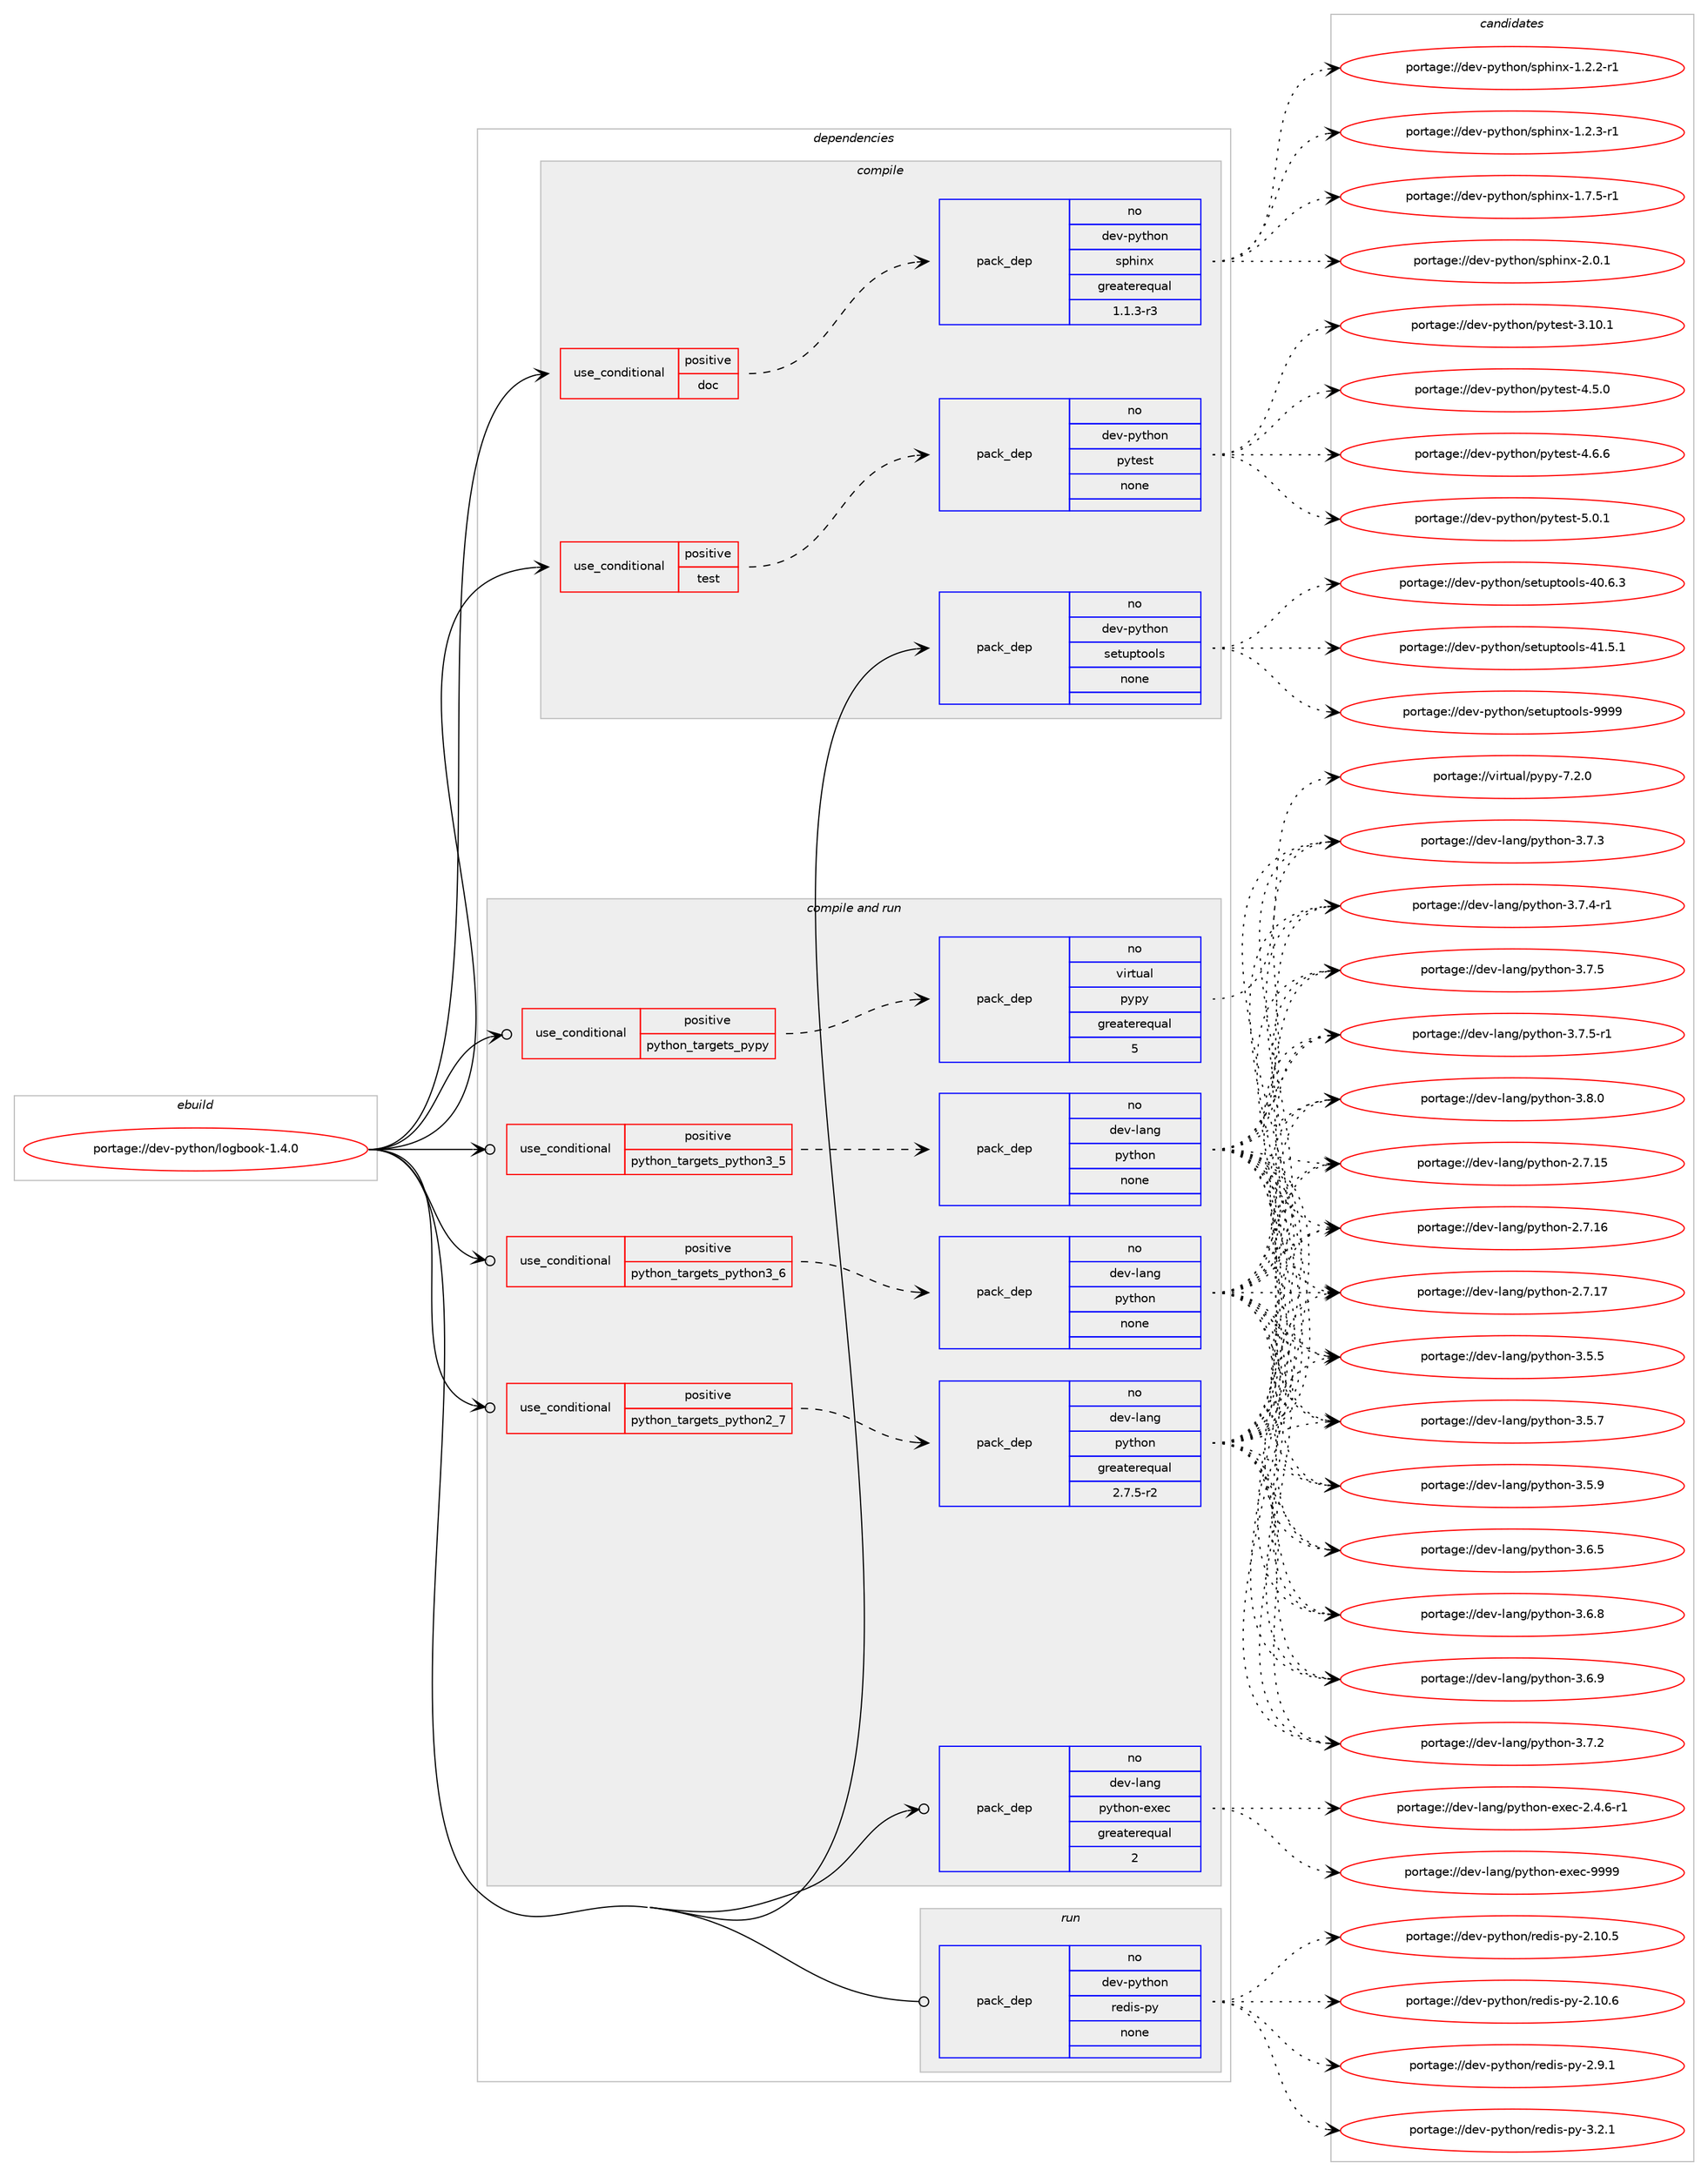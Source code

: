 digraph prolog {

# *************
# Graph options
# *************

newrank=true;
concentrate=true;
compound=true;
graph [rankdir=LR,fontname=Helvetica,fontsize=10,ranksep=1.5];#, ranksep=2.5, nodesep=0.2];
edge  [arrowhead=vee];
node  [fontname=Helvetica,fontsize=10];

# **********
# The ebuild
# **********

subgraph cluster_leftcol {
color=gray;
rank=same;
label=<<i>ebuild</i>>;
id [label="portage://dev-python/logbook-1.4.0", color=red, width=4, href="../dev-python/logbook-1.4.0.svg"];
}

# ****************
# The dependencies
# ****************

subgraph cluster_midcol {
color=gray;
label=<<i>dependencies</i>>;
subgraph cluster_compile {
fillcolor="#eeeeee";
style=filled;
label=<<i>compile</i>>;
subgraph cond31389 {
dependency148303 [label=<<TABLE BORDER="0" CELLBORDER="1" CELLSPACING="0" CELLPADDING="4"><TR><TD ROWSPAN="3" CELLPADDING="10">use_conditional</TD></TR><TR><TD>positive</TD></TR><TR><TD>doc</TD></TR></TABLE>>, shape=none, color=red];
subgraph pack113589 {
dependency148304 [label=<<TABLE BORDER="0" CELLBORDER="1" CELLSPACING="0" CELLPADDING="4" WIDTH="220"><TR><TD ROWSPAN="6" CELLPADDING="30">pack_dep</TD></TR><TR><TD WIDTH="110">no</TD></TR><TR><TD>dev-python</TD></TR><TR><TD>sphinx</TD></TR><TR><TD>greaterequal</TD></TR><TR><TD>1.1.3-r3</TD></TR></TABLE>>, shape=none, color=blue];
}
dependency148303:e -> dependency148304:w [weight=20,style="dashed",arrowhead="vee"];
}
id:e -> dependency148303:w [weight=20,style="solid",arrowhead="vee"];
subgraph cond31390 {
dependency148305 [label=<<TABLE BORDER="0" CELLBORDER="1" CELLSPACING="0" CELLPADDING="4"><TR><TD ROWSPAN="3" CELLPADDING="10">use_conditional</TD></TR><TR><TD>positive</TD></TR><TR><TD>test</TD></TR></TABLE>>, shape=none, color=red];
subgraph pack113590 {
dependency148306 [label=<<TABLE BORDER="0" CELLBORDER="1" CELLSPACING="0" CELLPADDING="4" WIDTH="220"><TR><TD ROWSPAN="6" CELLPADDING="30">pack_dep</TD></TR><TR><TD WIDTH="110">no</TD></TR><TR><TD>dev-python</TD></TR><TR><TD>pytest</TD></TR><TR><TD>none</TD></TR><TR><TD></TD></TR></TABLE>>, shape=none, color=blue];
}
dependency148305:e -> dependency148306:w [weight=20,style="dashed",arrowhead="vee"];
}
id:e -> dependency148305:w [weight=20,style="solid",arrowhead="vee"];
subgraph pack113591 {
dependency148307 [label=<<TABLE BORDER="0" CELLBORDER="1" CELLSPACING="0" CELLPADDING="4" WIDTH="220"><TR><TD ROWSPAN="6" CELLPADDING="30">pack_dep</TD></TR><TR><TD WIDTH="110">no</TD></TR><TR><TD>dev-python</TD></TR><TR><TD>setuptools</TD></TR><TR><TD>none</TD></TR><TR><TD></TD></TR></TABLE>>, shape=none, color=blue];
}
id:e -> dependency148307:w [weight=20,style="solid",arrowhead="vee"];
}
subgraph cluster_compileandrun {
fillcolor="#eeeeee";
style=filled;
label=<<i>compile and run</i>>;
subgraph cond31391 {
dependency148308 [label=<<TABLE BORDER="0" CELLBORDER="1" CELLSPACING="0" CELLPADDING="4"><TR><TD ROWSPAN="3" CELLPADDING="10">use_conditional</TD></TR><TR><TD>positive</TD></TR><TR><TD>python_targets_pypy</TD></TR></TABLE>>, shape=none, color=red];
subgraph pack113592 {
dependency148309 [label=<<TABLE BORDER="0" CELLBORDER="1" CELLSPACING="0" CELLPADDING="4" WIDTH="220"><TR><TD ROWSPAN="6" CELLPADDING="30">pack_dep</TD></TR><TR><TD WIDTH="110">no</TD></TR><TR><TD>virtual</TD></TR><TR><TD>pypy</TD></TR><TR><TD>greaterequal</TD></TR><TR><TD>5</TD></TR></TABLE>>, shape=none, color=blue];
}
dependency148308:e -> dependency148309:w [weight=20,style="dashed",arrowhead="vee"];
}
id:e -> dependency148308:w [weight=20,style="solid",arrowhead="odotvee"];
subgraph cond31392 {
dependency148310 [label=<<TABLE BORDER="0" CELLBORDER="1" CELLSPACING="0" CELLPADDING="4"><TR><TD ROWSPAN="3" CELLPADDING="10">use_conditional</TD></TR><TR><TD>positive</TD></TR><TR><TD>python_targets_python2_7</TD></TR></TABLE>>, shape=none, color=red];
subgraph pack113593 {
dependency148311 [label=<<TABLE BORDER="0" CELLBORDER="1" CELLSPACING="0" CELLPADDING="4" WIDTH="220"><TR><TD ROWSPAN="6" CELLPADDING="30">pack_dep</TD></TR><TR><TD WIDTH="110">no</TD></TR><TR><TD>dev-lang</TD></TR><TR><TD>python</TD></TR><TR><TD>greaterequal</TD></TR><TR><TD>2.7.5-r2</TD></TR></TABLE>>, shape=none, color=blue];
}
dependency148310:e -> dependency148311:w [weight=20,style="dashed",arrowhead="vee"];
}
id:e -> dependency148310:w [weight=20,style="solid",arrowhead="odotvee"];
subgraph cond31393 {
dependency148312 [label=<<TABLE BORDER="0" CELLBORDER="1" CELLSPACING="0" CELLPADDING="4"><TR><TD ROWSPAN="3" CELLPADDING="10">use_conditional</TD></TR><TR><TD>positive</TD></TR><TR><TD>python_targets_python3_5</TD></TR></TABLE>>, shape=none, color=red];
subgraph pack113594 {
dependency148313 [label=<<TABLE BORDER="0" CELLBORDER="1" CELLSPACING="0" CELLPADDING="4" WIDTH="220"><TR><TD ROWSPAN="6" CELLPADDING="30">pack_dep</TD></TR><TR><TD WIDTH="110">no</TD></TR><TR><TD>dev-lang</TD></TR><TR><TD>python</TD></TR><TR><TD>none</TD></TR><TR><TD></TD></TR></TABLE>>, shape=none, color=blue];
}
dependency148312:e -> dependency148313:w [weight=20,style="dashed",arrowhead="vee"];
}
id:e -> dependency148312:w [weight=20,style="solid",arrowhead="odotvee"];
subgraph cond31394 {
dependency148314 [label=<<TABLE BORDER="0" CELLBORDER="1" CELLSPACING="0" CELLPADDING="4"><TR><TD ROWSPAN="3" CELLPADDING="10">use_conditional</TD></TR><TR><TD>positive</TD></TR><TR><TD>python_targets_python3_6</TD></TR></TABLE>>, shape=none, color=red];
subgraph pack113595 {
dependency148315 [label=<<TABLE BORDER="0" CELLBORDER="1" CELLSPACING="0" CELLPADDING="4" WIDTH="220"><TR><TD ROWSPAN="6" CELLPADDING="30">pack_dep</TD></TR><TR><TD WIDTH="110">no</TD></TR><TR><TD>dev-lang</TD></TR><TR><TD>python</TD></TR><TR><TD>none</TD></TR><TR><TD></TD></TR></TABLE>>, shape=none, color=blue];
}
dependency148314:e -> dependency148315:w [weight=20,style="dashed",arrowhead="vee"];
}
id:e -> dependency148314:w [weight=20,style="solid",arrowhead="odotvee"];
subgraph pack113596 {
dependency148316 [label=<<TABLE BORDER="0" CELLBORDER="1" CELLSPACING="0" CELLPADDING="4" WIDTH="220"><TR><TD ROWSPAN="6" CELLPADDING="30">pack_dep</TD></TR><TR><TD WIDTH="110">no</TD></TR><TR><TD>dev-lang</TD></TR><TR><TD>python-exec</TD></TR><TR><TD>greaterequal</TD></TR><TR><TD>2</TD></TR></TABLE>>, shape=none, color=blue];
}
id:e -> dependency148316:w [weight=20,style="solid",arrowhead="odotvee"];
}
subgraph cluster_run {
fillcolor="#eeeeee";
style=filled;
label=<<i>run</i>>;
subgraph pack113597 {
dependency148317 [label=<<TABLE BORDER="0" CELLBORDER="1" CELLSPACING="0" CELLPADDING="4" WIDTH="220"><TR><TD ROWSPAN="6" CELLPADDING="30">pack_dep</TD></TR><TR><TD WIDTH="110">no</TD></TR><TR><TD>dev-python</TD></TR><TR><TD>redis-py</TD></TR><TR><TD>none</TD></TR><TR><TD></TD></TR></TABLE>>, shape=none, color=blue];
}
id:e -> dependency148317:w [weight=20,style="solid",arrowhead="odot"];
}
}

# **************
# The candidates
# **************

subgraph cluster_choices {
rank=same;
color=gray;
label=<<i>candidates</i>>;

subgraph choice113589 {
color=black;
nodesep=1;
choiceportage10010111845112121116104111110471151121041051101204549465046504511449 [label="portage://dev-python/sphinx-1.2.2-r1", color=red, width=4,href="../dev-python/sphinx-1.2.2-r1.svg"];
choiceportage10010111845112121116104111110471151121041051101204549465046514511449 [label="portage://dev-python/sphinx-1.2.3-r1", color=red, width=4,href="../dev-python/sphinx-1.2.3-r1.svg"];
choiceportage10010111845112121116104111110471151121041051101204549465546534511449 [label="portage://dev-python/sphinx-1.7.5-r1", color=red, width=4,href="../dev-python/sphinx-1.7.5-r1.svg"];
choiceportage1001011184511212111610411111047115112104105110120455046484649 [label="portage://dev-python/sphinx-2.0.1", color=red, width=4,href="../dev-python/sphinx-2.0.1.svg"];
dependency148304:e -> choiceportage10010111845112121116104111110471151121041051101204549465046504511449:w [style=dotted,weight="100"];
dependency148304:e -> choiceportage10010111845112121116104111110471151121041051101204549465046514511449:w [style=dotted,weight="100"];
dependency148304:e -> choiceportage10010111845112121116104111110471151121041051101204549465546534511449:w [style=dotted,weight="100"];
dependency148304:e -> choiceportage1001011184511212111610411111047115112104105110120455046484649:w [style=dotted,weight="100"];
}
subgraph choice113590 {
color=black;
nodesep=1;
choiceportage100101118451121211161041111104711212111610111511645514649484649 [label="portage://dev-python/pytest-3.10.1", color=red, width=4,href="../dev-python/pytest-3.10.1.svg"];
choiceportage1001011184511212111610411111047112121116101115116455246534648 [label="portage://dev-python/pytest-4.5.0", color=red, width=4,href="../dev-python/pytest-4.5.0.svg"];
choiceportage1001011184511212111610411111047112121116101115116455246544654 [label="portage://dev-python/pytest-4.6.6", color=red, width=4,href="../dev-python/pytest-4.6.6.svg"];
choiceportage1001011184511212111610411111047112121116101115116455346484649 [label="portage://dev-python/pytest-5.0.1", color=red, width=4,href="../dev-python/pytest-5.0.1.svg"];
dependency148306:e -> choiceportage100101118451121211161041111104711212111610111511645514649484649:w [style=dotted,weight="100"];
dependency148306:e -> choiceportage1001011184511212111610411111047112121116101115116455246534648:w [style=dotted,weight="100"];
dependency148306:e -> choiceportage1001011184511212111610411111047112121116101115116455246544654:w [style=dotted,weight="100"];
dependency148306:e -> choiceportage1001011184511212111610411111047112121116101115116455346484649:w [style=dotted,weight="100"];
}
subgraph choice113591 {
color=black;
nodesep=1;
choiceportage100101118451121211161041111104711510111611711211611111110811545524846544651 [label="portage://dev-python/setuptools-40.6.3", color=red, width=4,href="../dev-python/setuptools-40.6.3.svg"];
choiceportage100101118451121211161041111104711510111611711211611111110811545524946534649 [label="portage://dev-python/setuptools-41.5.1", color=red, width=4,href="../dev-python/setuptools-41.5.1.svg"];
choiceportage10010111845112121116104111110471151011161171121161111111081154557575757 [label="portage://dev-python/setuptools-9999", color=red, width=4,href="../dev-python/setuptools-9999.svg"];
dependency148307:e -> choiceportage100101118451121211161041111104711510111611711211611111110811545524846544651:w [style=dotted,weight="100"];
dependency148307:e -> choiceportage100101118451121211161041111104711510111611711211611111110811545524946534649:w [style=dotted,weight="100"];
dependency148307:e -> choiceportage10010111845112121116104111110471151011161171121161111111081154557575757:w [style=dotted,weight="100"];
}
subgraph choice113592 {
color=black;
nodesep=1;
choiceportage1181051141161179710847112121112121455546504648 [label="portage://virtual/pypy-7.2.0", color=red, width=4,href="../virtual/pypy-7.2.0.svg"];
dependency148309:e -> choiceportage1181051141161179710847112121112121455546504648:w [style=dotted,weight="100"];
}
subgraph choice113593 {
color=black;
nodesep=1;
choiceportage10010111845108971101034711212111610411111045504655464953 [label="portage://dev-lang/python-2.7.15", color=red, width=4,href="../dev-lang/python-2.7.15.svg"];
choiceportage10010111845108971101034711212111610411111045504655464954 [label="portage://dev-lang/python-2.7.16", color=red, width=4,href="../dev-lang/python-2.7.16.svg"];
choiceportage10010111845108971101034711212111610411111045504655464955 [label="portage://dev-lang/python-2.7.17", color=red, width=4,href="../dev-lang/python-2.7.17.svg"];
choiceportage100101118451089711010347112121116104111110455146534653 [label="portage://dev-lang/python-3.5.5", color=red, width=4,href="../dev-lang/python-3.5.5.svg"];
choiceportage100101118451089711010347112121116104111110455146534655 [label="portage://dev-lang/python-3.5.7", color=red, width=4,href="../dev-lang/python-3.5.7.svg"];
choiceportage100101118451089711010347112121116104111110455146534657 [label="portage://dev-lang/python-3.5.9", color=red, width=4,href="../dev-lang/python-3.5.9.svg"];
choiceportage100101118451089711010347112121116104111110455146544653 [label="portage://dev-lang/python-3.6.5", color=red, width=4,href="../dev-lang/python-3.6.5.svg"];
choiceportage100101118451089711010347112121116104111110455146544656 [label="portage://dev-lang/python-3.6.8", color=red, width=4,href="../dev-lang/python-3.6.8.svg"];
choiceportage100101118451089711010347112121116104111110455146544657 [label="portage://dev-lang/python-3.6.9", color=red, width=4,href="../dev-lang/python-3.6.9.svg"];
choiceportage100101118451089711010347112121116104111110455146554650 [label="portage://dev-lang/python-3.7.2", color=red, width=4,href="../dev-lang/python-3.7.2.svg"];
choiceportage100101118451089711010347112121116104111110455146554651 [label="portage://dev-lang/python-3.7.3", color=red, width=4,href="../dev-lang/python-3.7.3.svg"];
choiceportage1001011184510897110103471121211161041111104551465546524511449 [label="portage://dev-lang/python-3.7.4-r1", color=red, width=4,href="../dev-lang/python-3.7.4-r1.svg"];
choiceportage100101118451089711010347112121116104111110455146554653 [label="portage://dev-lang/python-3.7.5", color=red, width=4,href="../dev-lang/python-3.7.5.svg"];
choiceportage1001011184510897110103471121211161041111104551465546534511449 [label="portage://dev-lang/python-3.7.5-r1", color=red, width=4,href="../dev-lang/python-3.7.5-r1.svg"];
choiceportage100101118451089711010347112121116104111110455146564648 [label="portage://dev-lang/python-3.8.0", color=red, width=4,href="../dev-lang/python-3.8.0.svg"];
dependency148311:e -> choiceportage10010111845108971101034711212111610411111045504655464953:w [style=dotted,weight="100"];
dependency148311:e -> choiceportage10010111845108971101034711212111610411111045504655464954:w [style=dotted,weight="100"];
dependency148311:e -> choiceportage10010111845108971101034711212111610411111045504655464955:w [style=dotted,weight="100"];
dependency148311:e -> choiceportage100101118451089711010347112121116104111110455146534653:w [style=dotted,weight="100"];
dependency148311:e -> choiceportage100101118451089711010347112121116104111110455146534655:w [style=dotted,weight="100"];
dependency148311:e -> choiceportage100101118451089711010347112121116104111110455146534657:w [style=dotted,weight="100"];
dependency148311:e -> choiceportage100101118451089711010347112121116104111110455146544653:w [style=dotted,weight="100"];
dependency148311:e -> choiceportage100101118451089711010347112121116104111110455146544656:w [style=dotted,weight="100"];
dependency148311:e -> choiceportage100101118451089711010347112121116104111110455146544657:w [style=dotted,weight="100"];
dependency148311:e -> choiceportage100101118451089711010347112121116104111110455146554650:w [style=dotted,weight="100"];
dependency148311:e -> choiceportage100101118451089711010347112121116104111110455146554651:w [style=dotted,weight="100"];
dependency148311:e -> choiceportage1001011184510897110103471121211161041111104551465546524511449:w [style=dotted,weight="100"];
dependency148311:e -> choiceportage100101118451089711010347112121116104111110455146554653:w [style=dotted,weight="100"];
dependency148311:e -> choiceportage1001011184510897110103471121211161041111104551465546534511449:w [style=dotted,weight="100"];
dependency148311:e -> choiceportage100101118451089711010347112121116104111110455146564648:w [style=dotted,weight="100"];
}
subgraph choice113594 {
color=black;
nodesep=1;
choiceportage10010111845108971101034711212111610411111045504655464953 [label="portage://dev-lang/python-2.7.15", color=red, width=4,href="../dev-lang/python-2.7.15.svg"];
choiceportage10010111845108971101034711212111610411111045504655464954 [label="portage://dev-lang/python-2.7.16", color=red, width=4,href="../dev-lang/python-2.7.16.svg"];
choiceportage10010111845108971101034711212111610411111045504655464955 [label="portage://dev-lang/python-2.7.17", color=red, width=4,href="../dev-lang/python-2.7.17.svg"];
choiceportage100101118451089711010347112121116104111110455146534653 [label="portage://dev-lang/python-3.5.5", color=red, width=4,href="../dev-lang/python-3.5.5.svg"];
choiceportage100101118451089711010347112121116104111110455146534655 [label="portage://dev-lang/python-3.5.7", color=red, width=4,href="../dev-lang/python-3.5.7.svg"];
choiceportage100101118451089711010347112121116104111110455146534657 [label="portage://dev-lang/python-3.5.9", color=red, width=4,href="../dev-lang/python-3.5.9.svg"];
choiceportage100101118451089711010347112121116104111110455146544653 [label="portage://dev-lang/python-3.6.5", color=red, width=4,href="../dev-lang/python-3.6.5.svg"];
choiceportage100101118451089711010347112121116104111110455146544656 [label="portage://dev-lang/python-3.6.8", color=red, width=4,href="../dev-lang/python-3.6.8.svg"];
choiceportage100101118451089711010347112121116104111110455146544657 [label="portage://dev-lang/python-3.6.9", color=red, width=4,href="../dev-lang/python-3.6.9.svg"];
choiceportage100101118451089711010347112121116104111110455146554650 [label="portage://dev-lang/python-3.7.2", color=red, width=4,href="../dev-lang/python-3.7.2.svg"];
choiceportage100101118451089711010347112121116104111110455146554651 [label="portage://dev-lang/python-3.7.3", color=red, width=4,href="../dev-lang/python-3.7.3.svg"];
choiceportage1001011184510897110103471121211161041111104551465546524511449 [label="portage://dev-lang/python-3.7.4-r1", color=red, width=4,href="../dev-lang/python-3.7.4-r1.svg"];
choiceportage100101118451089711010347112121116104111110455146554653 [label="portage://dev-lang/python-3.7.5", color=red, width=4,href="../dev-lang/python-3.7.5.svg"];
choiceportage1001011184510897110103471121211161041111104551465546534511449 [label="portage://dev-lang/python-3.7.5-r1", color=red, width=4,href="../dev-lang/python-3.7.5-r1.svg"];
choiceportage100101118451089711010347112121116104111110455146564648 [label="portage://dev-lang/python-3.8.0", color=red, width=4,href="../dev-lang/python-3.8.0.svg"];
dependency148313:e -> choiceportage10010111845108971101034711212111610411111045504655464953:w [style=dotted,weight="100"];
dependency148313:e -> choiceportage10010111845108971101034711212111610411111045504655464954:w [style=dotted,weight="100"];
dependency148313:e -> choiceportage10010111845108971101034711212111610411111045504655464955:w [style=dotted,weight="100"];
dependency148313:e -> choiceportage100101118451089711010347112121116104111110455146534653:w [style=dotted,weight="100"];
dependency148313:e -> choiceportage100101118451089711010347112121116104111110455146534655:w [style=dotted,weight="100"];
dependency148313:e -> choiceportage100101118451089711010347112121116104111110455146534657:w [style=dotted,weight="100"];
dependency148313:e -> choiceportage100101118451089711010347112121116104111110455146544653:w [style=dotted,weight="100"];
dependency148313:e -> choiceportage100101118451089711010347112121116104111110455146544656:w [style=dotted,weight="100"];
dependency148313:e -> choiceportage100101118451089711010347112121116104111110455146544657:w [style=dotted,weight="100"];
dependency148313:e -> choiceportage100101118451089711010347112121116104111110455146554650:w [style=dotted,weight="100"];
dependency148313:e -> choiceportage100101118451089711010347112121116104111110455146554651:w [style=dotted,weight="100"];
dependency148313:e -> choiceportage1001011184510897110103471121211161041111104551465546524511449:w [style=dotted,weight="100"];
dependency148313:e -> choiceportage100101118451089711010347112121116104111110455146554653:w [style=dotted,weight="100"];
dependency148313:e -> choiceportage1001011184510897110103471121211161041111104551465546534511449:w [style=dotted,weight="100"];
dependency148313:e -> choiceportage100101118451089711010347112121116104111110455146564648:w [style=dotted,weight="100"];
}
subgraph choice113595 {
color=black;
nodesep=1;
choiceportage10010111845108971101034711212111610411111045504655464953 [label="portage://dev-lang/python-2.7.15", color=red, width=4,href="../dev-lang/python-2.7.15.svg"];
choiceportage10010111845108971101034711212111610411111045504655464954 [label="portage://dev-lang/python-2.7.16", color=red, width=4,href="../dev-lang/python-2.7.16.svg"];
choiceportage10010111845108971101034711212111610411111045504655464955 [label="portage://dev-lang/python-2.7.17", color=red, width=4,href="../dev-lang/python-2.7.17.svg"];
choiceportage100101118451089711010347112121116104111110455146534653 [label="portage://dev-lang/python-3.5.5", color=red, width=4,href="../dev-lang/python-3.5.5.svg"];
choiceportage100101118451089711010347112121116104111110455146534655 [label="portage://dev-lang/python-3.5.7", color=red, width=4,href="../dev-lang/python-3.5.7.svg"];
choiceportage100101118451089711010347112121116104111110455146534657 [label="portage://dev-lang/python-3.5.9", color=red, width=4,href="../dev-lang/python-3.5.9.svg"];
choiceportage100101118451089711010347112121116104111110455146544653 [label="portage://dev-lang/python-3.6.5", color=red, width=4,href="../dev-lang/python-3.6.5.svg"];
choiceportage100101118451089711010347112121116104111110455146544656 [label="portage://dev-lang/python-3.6.8", color=red, width=4,href="../dev-lang/python-3.6.8.svg"];
choiceportage100101118451089711010347112121116104111110455146544657 [label="portage://dev-lang/python-3.6.9", color=red, width=4,href="../dev-lang/python-3.6.9.svg"];
choiceportage100101118451089711010347112121116104111110455146554650 [label="portage://dev-lang/python-3.7.2", color=red, width=4,href="../dev-lang/python-3.7.2.svg"];
choiceportage100101118451089711010347112121116104111110455146554651 [label="portage://dev-lang/python-3.7.3", color=red, width=4,href="../dev-lang/python-3.7.3.svg"];
choiceportage1001011184510897110103471121211161041111104551465546524511449 [label="portage://dev-lang/python-3.7.4-r1", color=red, width=4,href="../dev-lang/python-3.7.4-r1.svg"];
choiceportage100101118451089711010347112121116104111110455146554653 [label="portage://dev-lang/python-3.7.5", color=red, width=4,href="../dev-lang/python-3.7.5.svg"];
choiceportage1001011184510897110103471121211161041111104551465546534511449 [label="portage://dev-lang/python-3.7.5-r1", color=red, width=4,href="../dev-lang/python-3.7.5-r1.svg"];
choiceportage100101118451089711010347112121116104111110455146564648 [label="portage://dev-lang/python-3.8.0", color=red, width=4,href="../dev-lang/python-3.8.0.svg"];
dependency148315:e -> choiceportage10010111845108971101034711212111610411111045504655464953:w [style=dotted,weight="100"];
dependency148315:e -> choiceportage10010111845108971101034711212111610411111045504655464954:w [style=dotted,weight="100"];
dependency148315:e -> choiceportage10010111845108971101034711212111610411111045504655464955:w [style=dotted,weight="100"];
dependency148315:e -> choiceportage100101118451089711010347112121116104111110455146534653:w [style=dotted,weight="100"];
dependency148315:e -> choiceportage100101118451089711010347112121116104111110455146534655:w [style=dotted,weight="100"];
dependency148315:e -> choiceportage100101118451089711010347112121116104111110455146534657:w [style=dotted,weight="100"];
dependency148315:e -> choiceportage100101118451089711010347112121116104111110455146544653:w [style=dotted,weight="100"];
dependency148315:e -> choiceportage100101118451089711010347112121116104111110455146544656:w [style=dotted,weight="100"];
dependency148315:e -> choiceportage100101118451089711010347112121116104111110455146544657:w [style=dotted,weight="100"];
dependency148315:e -> choiceportage100101118451089711010347112121116104111110455146554650:w [style=dotted,weight="100"];
dependency148315:e -> choiceportage100101118451089711010347112121116104111110455146554651:w [style=dotted,weight="100"];
dependency148315:e -> choiceportage1001011184510897110103471121211161041111104551465546524511449:w [style=dotted,weight="100"];
dependency148315:e -> choiceportage100101118451089711010347112121116104111110455146554653:w [style=dotted,weight="100"];
dependency148315:e -> choiceportage1001011184510897110103471121211161041111104551465546534511449:w [style=dotted,weight="100"];
dependency148315:e -> choiceportage100101118451089711010347112121116104111110455146564648:w [style=dotted,weight="100"];
}
subgraph choice113596 {
color=black;
nodesep=1;
choiceportage10010111845108971101034711212111610411111045101120101994550465246544511449 [label="portage://dev-lang/python-exec-2.4.6-r1", color=red, width=4,href="../dev-lang/python-exec-2.4.6-r1.svg"];
choiceportage10010111845108971101034711212111610411111045101120101994557575757 [label="portage://dev-lang/python-exec-9999", color=red, width=4,href="../dev-lang/python-exec-9999.svg"];
dependency148316:e -> choiceportage10010111845108971101034711212111610411111045101120101994550465246544511449:w [style=dotted,weight="100"];
dependency148316:e -> choiceportage10010111845108971101034711212111610411111045101120101994557575757:w [style=dotted,weight="100"];
}
subgraph choice113597 {
color=black;
nodesep=1;
choiceportage10010111845112121116104111110471141011001051154511212145504649484653 [label="portage://dev-python/redis-py-2.10.5", color=red, width=4,href="../dev-python/redis-py-2.10.5.svg"];
choiceportage10010111845112121116104111110471141011001051154511212145504649484654 [label="portage://dev-python/redis-py-2.10.6", color=red, width=4,href="../dev-python/redis-py-2.10.6.svg"];
choiceportage100101118451121211161041111104711410110010511545112121455046574649 [label="portage://dev-python/redis-py-2.9.1", color=red, width=4,href="../dev-python/redis-py-2.9.1.svg"];
choiceportage100101118451121211161041111104711410110010511545112121455146504649 [label="portage://dev-python/redis-py-3.2.1", color=red, width=4,href="../dev-python/redis-py-3.2.1.svg"];
dependency148317:e -> choiceportage10010111845112121116104111110471141011001051154511212145504649484653:w [style=dotted,weight="100"];
dependency148317:e -> choiceportage10010111845112121116104111110471141011001051154511212145504649484654:w [style=dotted,weight="100"];
dependency148317:e -> choiceportage100101118451121211161041111104711410110010511545112121455046574649:w [style=dotted,weight="100"];
dependency148317:e -> choiceportage100101118451121211161041111104711410110010511545112121455146504649:w [style=dotted,weight="100"];
}
}

}
